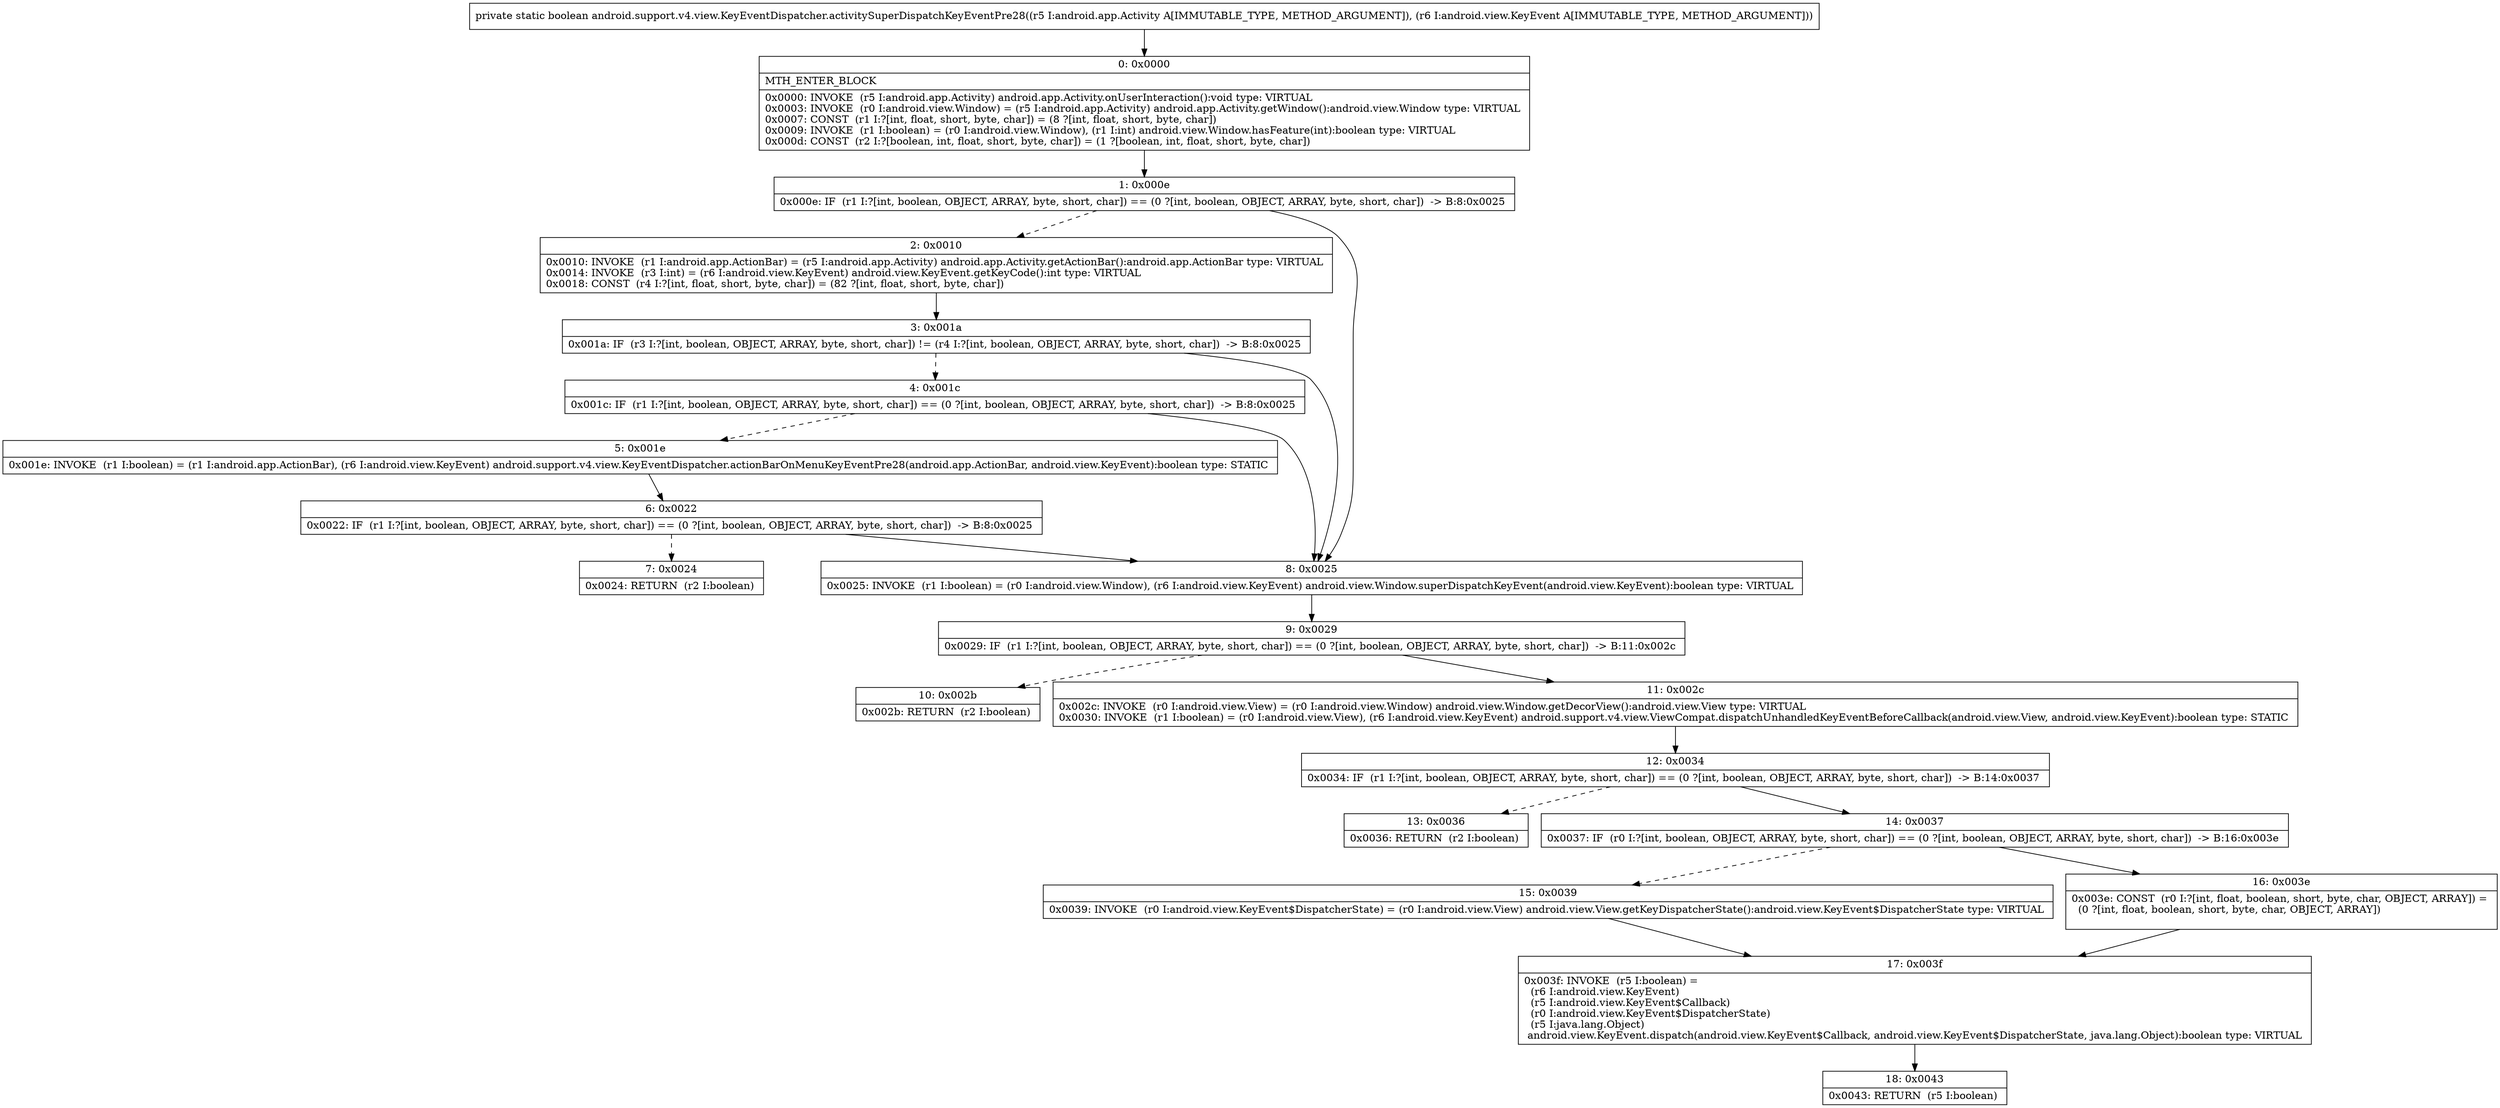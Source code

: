 digraph "CFG forandroid.support.v4.view.KeyEventDispatcher.activitySuperDispatchKeyEventPre28(Landroid\/app\/Activity;Landroid\/view\/KeyEvent;)Z" {
Node_0 [shape=record,label="{0\:\ 0x0000|MTH_ENTER_BLOCK\l|0x0000: INVOKE  (r5 I:android.app.Activity) android.app.Activity.onUserInteraction():void type: VIRTUAL \l0x0003: INVOKE  (r0 I:android.view.Window) = (r5 I:android.app.Activity) android.app.Activity.getWindow():android.view.Window type: VIRTUAL \l0x0007: CONST  (r1 I:?[int, float, short, byte, char]) = (8 ?[int, float, short, byte, char]) \l0x0009: INVOKE  (r1 I:boolean) = (r0 I:android.view.Window), (r1 I:int) android.view.Window.hasFeature(int):boolean type: VIRTUAL \l0x000d: CONST  (r2 I:?[boolean, int, float, short, byte, char]) = (1 ?[boolean, int, float, short, byte, char]) \l}"];
Node_1 [shape=record,label="{1\:\ 0x000e|0x000e: IF  (r1 I:?[int, boolean, OBJECT, ARRAY, byte, short, char]) == (0 ?[int, boolean, OBJECT, ARRAY, byte, short, char])  \-\> B:8:0x0025 \l}"];
Node_2 [shape=record,label="{2\:\ 0x0010|0x0010: INVOKE  (r1 I:android.app.ActionBar) = (r5 I:android.app.Activity) android.app.Activity.getActionBar():android.app.ActionBar type: VIRTUAL \l0x0014: INVOKE  (r3 I:int) = (r6 I:android.view.KeyEvent) android.view.KeyEvent.getKeyCode():int type: VIRTUAL \l0x0018: CONST  (r4 I:?[int, float, short, byte, char]) = (82 ?[int, float, short, byte, char]) \l}"];
Node_3 [shape=record,label="{3\:\ 0x001a|0x001a: IF  (r3 I:?[int, boolean, OBJECT, ARRAY, byte, short, char]) != (r4 I:?[int, boolean, OBJECT, ARRAY, byte, short, char])  \-\> B:8:0x0025 \l}"];
Node_4 [shape=record,label="{4\:\ 0x001c|0x001c: IF  (r1 I:?[int, boolean, OBJECT, ARRAY, byte, short, char]) == (0 ?[int, boolean, OBJECT, ARRAY, byte, short, char])  \-\> B:8:0x0025 \l}"];
Node_5 [shape=record,label="{5\:\ 0x001e|0x001e: INVOKE  (r1 I:boolean) = (r1 I:android.app.ActionBar), (r6 I:android.view.KeyEvent) android.support.v4.view.KeyEventDispatcher.actionBarOnMenuKeyEventPre28(android.app.ActionBar, android.view.KeyEvent):boolean type: STATIC \l}"];
Node_6 [shape=record,label="{6\:\ 0x0022|0x0022: IF  (r1 I:?[int, boolean, OBJECT, ARRAY, byte, short, char]) == (0 ?[int, boolean, OBJECT, ARRAY, byte, short, char])  \-\> B:8:0x0025 \l}"];
Node_7 [shape=record,label="{7\:\ 0x0024|0x0024: RETURN  (r2 I:boolean) \l}"];
Node_8 [shape=record,label="{8\:\ 0x0025|0x0025: INVOKE  (r1 I:boolean) = (r0 I:android.view.Window), (r6 I:android.view.KeyEvent) android.view.Window.superDispatchKeyEvent(android.view.KeyEvent):boolean type: VIRTUAL \l}"];
Node_9 [shape=record,label="{9\:\ 0x0029|0x0029: IF  (r1 I:?[int, boolean, OBJECT, ARRAY, byte, short, char]) == (0 ?[int, boolean, OBJECT, ARRAY, byte, short, char])  \-\> B:11:0x002c \l}"];
Node_10 [shape=record,label="{10\:\ 0x002b|0x002b: RETURN  (r2 I:boolean) \l}"];
Node_11 [shape=record,label="{11\:\ 0x002c|0x002c: INVOKE  (r0 I:android.view.View) = (r0 I:android.view.Window) android.view.Window.getDecorView():android.view.View type: VIRTUAL \l0x0030: INVOKE  (r1 I:boolean) = (r0 I:android.view.View), (r6 I:android.view.KeyEvent) android.support.v4.view.ViewCompat.dispatchUnhandledKeyEventBeforeCallback(android.view.View, android.view.KeyEvent):boolean type: STATIC \l}"];
Node_12 [shape=record,label="{12\:\ 0x0034|0x0034: IF  (r1 I:?[int, boolean, OBJECT, ARRAY, byte, short, char]) == (0 ?[int, boolean, OBJECT, ARRAY, byte, short, char])  \-\> B:14:0x0037 \l}"];
Node_13 [shape=record,label="{13\:\ 0x0036|0x0036: RETURN  (r2 I:boolean) \l}"];
Node_14 [shape=record,label="{14\:\ 0x0037|0x0037: IF  (r0 I:?[int, boolean, OBJECT, ARRAY, byte, short, char]) == (0 ?[int, boolean, OBJECT, ARRAY, byte, short, char])  \-\> B:16:0x003e \l}"];
Node_15 [shape=record,label="{15\:\ 0x0039|0x0039: INVOKE  (r0 I:android.view.KeyEvent$DispatcherState) = (r0 I:android.view.View) android.view.View.getKeyDispatcherState():android.view.KeyEvent$DispatcherState type: VIRTUAL \l}"];
Node_16 [shape=record,label="{16\:\ 0x003e|0x003e: CONST  (r0 I:?[int, float, boolean, short, byte, char, OBJECT, ARRAY]) = \l  (0 ?[int, float, boolean, short, byte, char, OBJECT, ARRAY])\l \l}"];
Node_17 [shape=record,label="{17\:\ 0x003f|0x003f: INVOKE  (r5 I:boolean) = \l  (r6 I:android.view.KeyEvent)\l  (r5 I:android.view.KeyEvent$Callback)\l  (r0 I:android.view.KeyEvent$DispatcherState)\l  (r5 I:java.lang.Object)\l android.view.KeyEvent.dispatch(android.view.KeyEvent$Callback, android.view.KeyEvent$DispatcherState, java.lang.Object):boolean type: VIRTUAL \l}"];
Node_18 [shape=record,label="{18\:\ 0x0043|0x0043: RETURN  (r5 I:boolean) \l}"];
MethodNode[shape=record,label="{private static boolean android.support.v4.view.KeyEventDispatcher.activitySuperDispatchKeyEventPre28((r5 I:android.app.Activity A[IMMUTABLE_TYPE, METHOD_ARGUMENT]), (r6 I:android.view.KeyEvent A[IMMUTABLE_TYPE, METHOD_ARGUMENT])) }"];
MethodNode -> Node_0;
Node_0 -> Node_1;
Node_1 -> Node_2[style=dashed];
Node_1 -> Node_8;
Node_2 -> Node_3;
Node_3 -> Node_4[style=dashed];
Node_3 -> Node_8;
Node_4 -> Node_5[style=dashed];
Node_4 -> Node_8;
Node_5 -> Node_6;
Node_6 -> Node_7[style=dashed];
Node_6 -> Node_8;
Node_8 -> Node_9;
Node_9 -> Node_10[style=dashed];
Node_9 -> Node_11;
Node_11 -> Node_12;
Node_12 -> Node_13[style=dashed];
Node_12 -> Node_14;
Node_14 -> Node_15[style=dashed];
Node_14 -> Node_16;
Node_15 -> Node_17;
Node_16 -> Node_17;
Node_17 -> Node_18;
}

